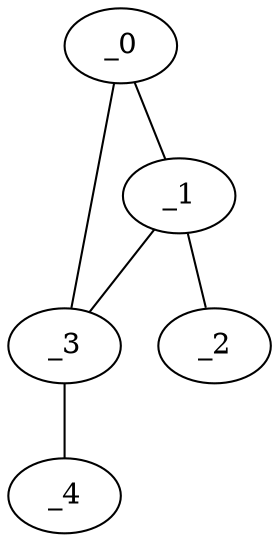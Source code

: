 graph AP1_0108 {
	_0	 [x="0.736518",
		y="0.510089"];
	_1	 [x="1.78788",
		y="2.28724"];
	_0 -- _1;
	_3	 [x="1.14806",
		y="1.30782"];
	_0 -- _3;
	_2	 [x="2.73825",
		y="0.651836"];
	_1 -- _2;
	_1 -- _3;
	_4	 [x="2.1316",
		y="1.48233"];
	_3 -- _4;
}
